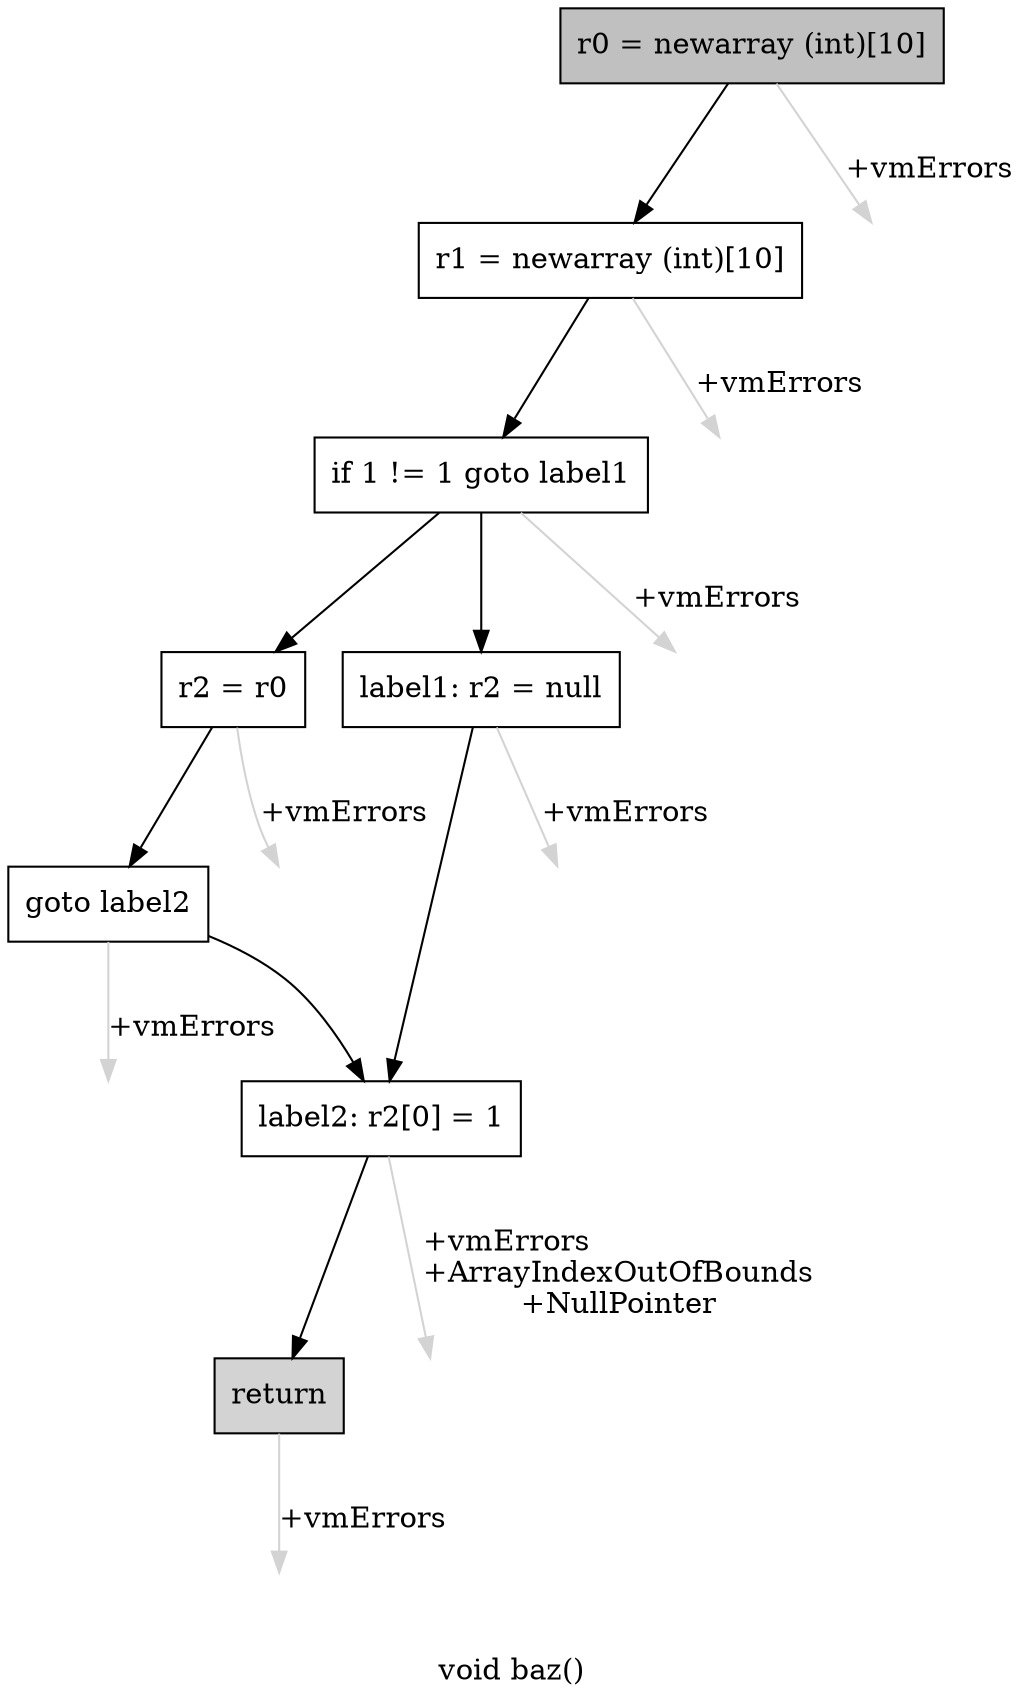 digraph "void baz()" {
    label="void baz()";
    node [shape=box];
    "0" [style=filled,fillcolor=gray,label="r0 = newarray (int)[10]",];
    "1" [label="r1 = newarray (int)[10]",];
    "0"->"1" [color=black,];
    "8" [style=invis,label="Esc",];
    "0"->"8" [color=lightgray,label="\l+vmErrors",];
    "2" [label="if 1 != 1 goto label1",];
    "1"->"2" [color=black,];
    "9" [style=invis,label="Esc",];
    "1"->"9" [color=lightgray,label="\l+vmErrors",];
    "3" [label="r2 = r0",];
    "2"->"3" [color=black,];
    "5" [label="label1: r2 = null",];
    "2"->"5" [color=black,];
    "10" [style=invis,label="Esc",];
    "2"->"10" [color=lightgray,label="\l+vmErrors",];
    "4" [label="goto label2",];
    "3"->"4" [color=black,];
    "11" [style=invis,label="Esc",];
    "3"->"11" [color=lightgray,label="\l+vmErrors",];
    "6" [label="label2: r2[0] = 1",];
    "4"->"6" [color=black,];
    "12" [style=invis,label="Esc",];
    "4"->"12" [color=lightgray,label="\l+vmErrors",];
    "5"->"6" [color=black,];
    "13" [style=invis,label="Esc",];
    "5"->"13" [color=lightgray,label="\l+vmErrors",];
    "7" [style=filled,fillcolor=lightgray,label="return",];
    "6"->"7" [color=black,];
    "14" [style=invis,label="Esc",];
    "6"->"14" [color=lightgray,label="\l+vmErrors\l+ArrayIndexOutOfBounds\l+NullPointer",];
    "15" [style=invis,label="Esc",];
    "7"->"15" [color=lightgray,label="\l+vmErrors",];
}
